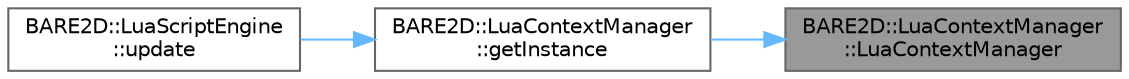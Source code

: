 digraph "BARE2D::LuaContextManager::LuaContextManager"
{
 // INTERACTIVE_SVG=YES
 // LATEX_PDF_SIZE
  bgcolor="transparent";
  edge [fontname=Helvetica,fontsize=10,labelfontname=Helvetica,labelfontsize=10];
  node [fontname=Helvetica,fontsize=10,shape=box,height=0.2,width=0.4];
  rankdir="RL";
  Node1 [label="BARE2D::LuaContextManager\l::LuaContextManager",height=0.2,width=0.4,color="gray40", fillcolor="grey60", style="filled", fontcolor="black",tooltip=" "];
  Node1 -> Node2 [dir="back",color="steelblue1",style="solid"];
  Node2 [label="BARE2D::LuaContextManager\l::getInstance",height=0.2,width=0.4,color="grey40", fillcolor="white", style="filled",URL="$class_b_a_r_e2_d_1_1_lua_context_manager.html#a0352be9754f64024631091f1e2b73c15",tooltip=" "];
  Node2 -> Node3 [dir="back",color="steelblue1",style="solid"];
  Node3 [label="BARE2D::LuaScriptEngine\l::update",height=0.2,width=0.4,color="grey40", fillcolor="white", style="filled",URL="$class_b_a_r_e2_d_1_1_lua_script_engine.html#a428a4f2b3f87f8b90db2880a67ffee31",tooltip="Processes all scripts from the LuaScriptQueue and updates all running scripts. That's pretty much it!"];
}
